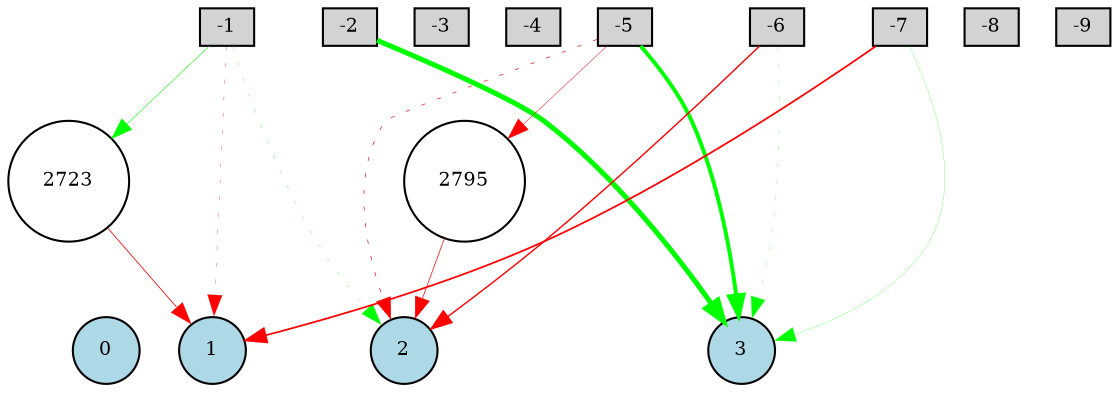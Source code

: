 digraph {
	node [fontsize=9 height=0.2 shape=circle width=0.2]
	subgraph inputs {
		node [shape=box style=filled]
		rank=source
		-1 [fillcolor=lightgray]
		-2 [fillcolor=lightgray]
		-1 -> -2 [style=invis]
		-3 [fillcolor=lightgray]
		-2 -> -3 [style=invis]
		-4 [fillcolor=lightgray]
		-3 -> -4 [style=invis]
		-5 [fillcolor=lightgray]
		-4 -> -5 [style=invis]
		-6 [fillcolor=lightgray]
		-5 -> -6 [style=invis]
		-7 [fillcolor=lightgray]
		-6 -> -7 [style=invis]
		-8 [fillcolor=lightgray]
		-7 -> -8 [style=invis]
		-9 [fillcolor=lightgray]
		-8 -> -9 [style=invis]
	}
	subgraph outputs {
		node [style=filled]
		rank=sink
		0 [fillcolor=lightblue fontsize=9 height=0.2 shape=circle width=0.2]
		1 [fillcolor=lightblue fontsize=9 height=0.2 shape=circle width=0.2]
		0 -> 1 [style=invis]
		2 [fillcolor=lightblue fontsize=9 height=0.2 shape=circle width=0.2]
		1 -> 2 [style=invis]
		3 [fillcolor=lightblue fontsize=9 height=0.2 shape=circle width=0.2]
		2 -> 3 [style=invis]
	}
	2723 [fillcolor=white style=filled]
	2795 [fillcolor=white style=filled]
	-5 -> 3 [color=green penwidth=1.8865105961682518 style=solid]
	-2 -> 3 [color=green penwidth=2.4233205836950438 style=solid]
	-6 -> 3 [color=green penwidth=0.12414663021033419 style=dotted]
	-1 -> 2 [color=green penwidth=0.14284973566938586 style=dotted]
	-1 -> 1 [color=red penwidth=0.14760732276660157 style=dotted]
	-5 -> 2 [color=red penwidth=0.318726248383727 style=dotted]
	-7 -> 1 [color=red penwidth=0.8411272490938853 style=solid]
	-6 -> 2 [color=red penwidth=0.6772305594070213 style=solid]
	-1 -> 2723 [color=green penwidth=0.27814012630462054 style=solid]
	2723 -> 1 [color=red penwidth=0.3865826267015958 style=solid]
	-5 -> 2795 [color=red penwidth=0.22633013957270184 style=solid]
	2795 -> 2 [color=red penwidth=0.3404824438172339 style=solid]
	-7 -> 3 [color=green penwidth=0.11510342129485857 style=solid]
}
